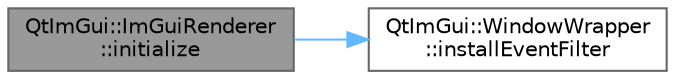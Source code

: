 digraph "QtImGui::ImGuiRenderer::initialize"
{
 // LATEX_PDF_SIZE
  bgcolor="transparent";
  edge [fontname=Helvetica,fontsize=10,labelfontname=Helvetica,labelfontsize=10];
  node [fontname=Helvetica,fontsize=10,shape=box,height=0.2,width=0.4];
  rankdir="LR";
  Node1 [id="Node000001",label="QtImGui::ImGuiRenderer\l::initialize",height=0.2,width=0.4,color="gray40", fillcolor="grey60", style="filled", fontcolor="black",tooltip=" "];
  Node1 -> Node2 [id="edge1_Node000001_Node000002",color="steelblue1",style="solid",tooltip=" "];
  Node2 [id="Node000002",label="QtImGui::WindowWrapper\l::installEventFilter",height=0.2,width=0.4,color="grey40", fillcolor="white", style="filled",URL="$class_qt_im_gui_1_1_window_wrapper.html#adf8b905aee0322348ef83ba10a50ba05",tooltip=" "];
}
